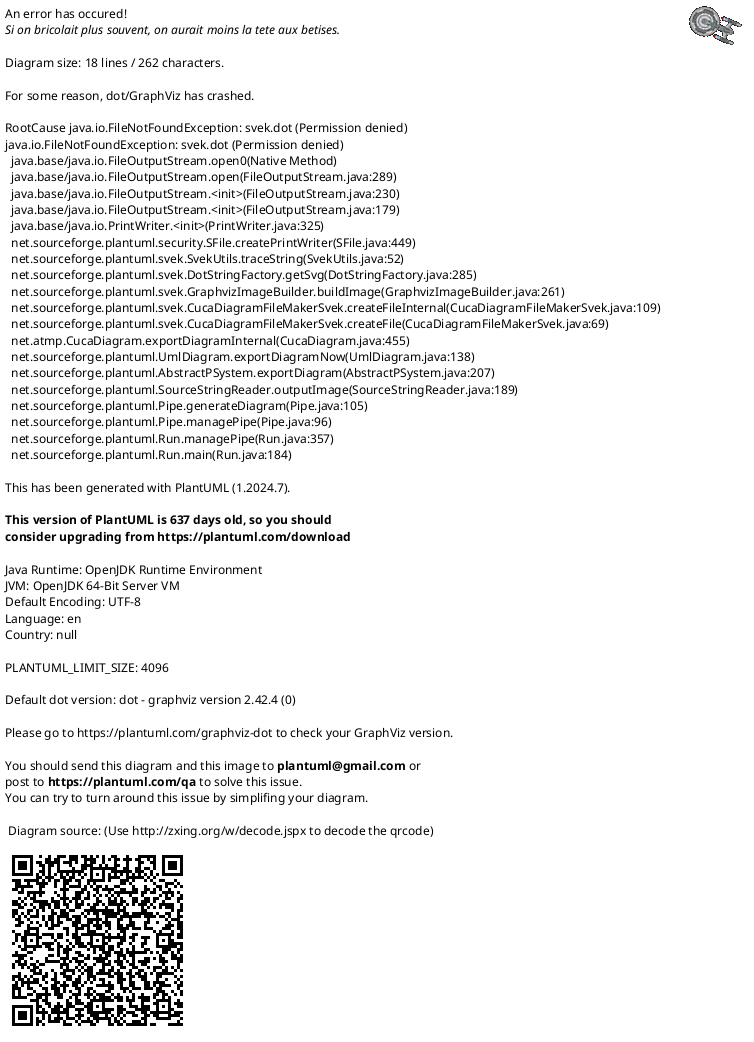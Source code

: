 {
  "sha1": "dfobu86zhr8e0iakpha8u7lhuyvwya7",
  "insertion": {
    "when": "2024-06-01T09:03:02.936Z",
    "user": "plantuml@gmail.com"
  }
}
@startuml
!pragma svek_trace on
 
state Somp {
   state entry1 <<entrypoint>>
   state entry2 <<entrypoint>>
   state sin
   entry1 --> sin
   entry2 -> sin
   sin -> sin2
   sin2 --> exitA <<exitpoint>>
}
 
[*] --> entry1
exitA --> Foo
Foo1 -> entry2
 
@enduml
